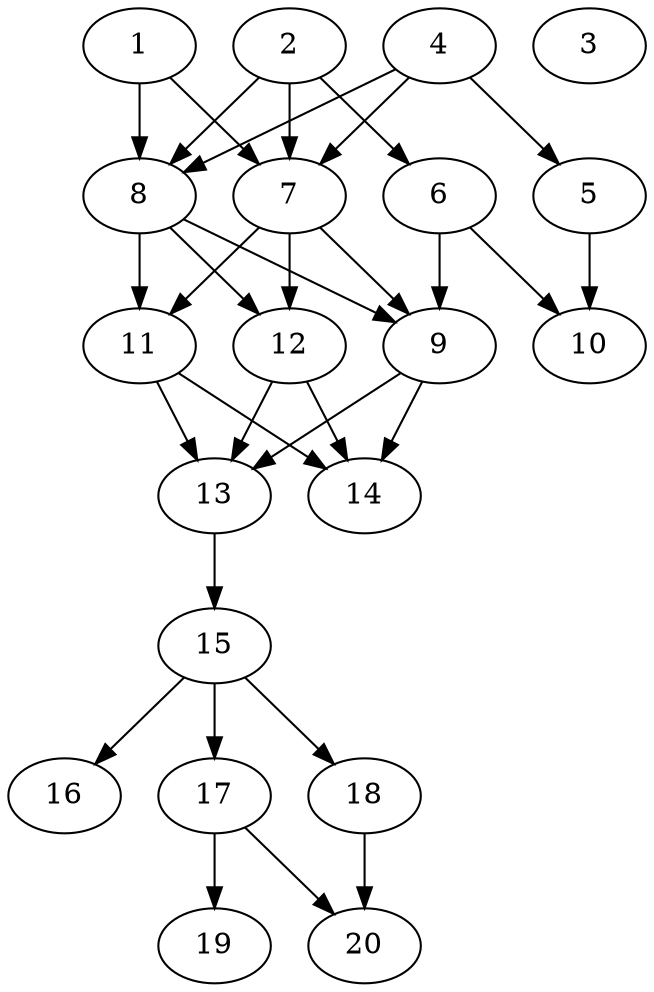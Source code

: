 // DAG automatically generated by daggen at Sat Jul 27 15:36:23 2019
// ./daggen --dot -n 20 --ccr 0.3 --fat 0.4 --regular 0.5 --density 0.7 --mindata 5242880 --maxdata 52428800 
digraph G {
  1 [size="152558933", alpha="0.19", expect_size="45767680"] 
  1 -> 7 [size ="45767680"]
  1 -> 8 [size ="45767680"]
  2 [size="145766400", alpha="0.06", expect_size="43729920"] 
  2 -> 6 [size ="43729920"]
  2 -> 7 [size ="43729920"]
  2 -> 8 [size ="43729920"]
  3 [size="119743147", alpha="0.08", expect_size="35922944"] 
  4 [size="117166080", alpha="0.15", expect_size="35149824"] 
  4 -> 5 [size ="35149824"]
  4 -> 7 [size ="35149824"]
  4 -> 8 [size ="35149824"]
  5 [size="144759467", alpha="0.14", expect_size="43427840"] 
  5 -> 10 [size ="43427840"]
  6 [size="45492907", alpha="0.13", expect_size="13647872"] 
  6 -> 9 [size ="13647872"]
  6 -> 10 [size ="13647872"]
  7 [size="120330240", alpha="0.11", expect_size="36099072"] 
  7 -> 9 [size ="36099072"]
  7 -> 11 [size ="36099072"]
  7 -> 12 [size ="36099072"]
  8 [size="147636907", alpha="0.16", expect_size="44291072"] 
  8 -> 9 [size ="44291072"]
  8 -> 11 [size ="44291072"]
  8 -> 12 [size ="44291072"]
  9 [size="140677120", alpha="0.14", expect_size="42203136"] 
  9 -> 13 [size ="42203136"]
  9 -> 14 [size ="42203136"]
  10 [size="169499307", alpha="0.10", expect_size="50849792"] 
  11 [size="77120853", alpha="0.04", expect_size="23136256"] 
  11 -> 13 [size ="23136256"]
  11 -> 14 [size ="23136256"]
  12 [size="72352427", alpha="0.12", expect_size="21705728"] 
  12 -> 13 [size ="21705728"]
  12 -> 14 [size ="21705728"]
  13 [size="123231573", alpha="0.07", expect_size="36969472"] 
  13 -> 15 [size ="36969472"]
  14 [size="26279253", alpha="0.01", expect_size="7883776"] 
  15 [size="140328960", alpha="0.06", expect_size="42098688"] 
  15 -> 16 [size ="42098688"]
  15 -> 17 [size ="42098688"]
  15 -> 18 [size ="42098688"]
  16 [size="94935040", alpha="0.14", expect_size="28480512"] 
  17 [size="37792427", alpha="0.00", expect_size="11337728"] 
  17 -> 19 [size ="11337728"]
  17 -> 20 [size ="11337728"]
  18 [size="121340587", alpha="0.14", expect_size="36402176"] 
  18 -> 20 [size ="36402176"]
  19 [size="86954667", alpha="0.06", expect_size="26086400"] 
  20 [size="41178453", alpha="0.01", expect_size="12353536"] 
}
